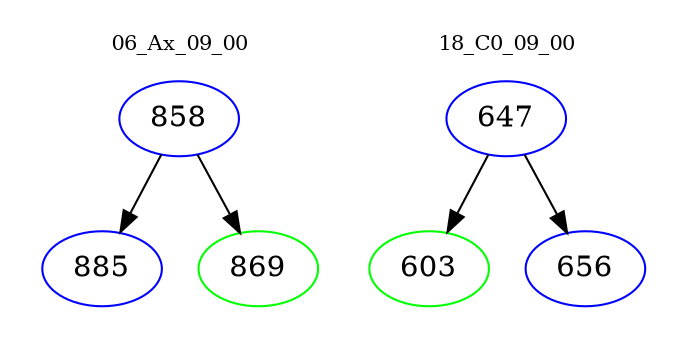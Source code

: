 digraph{
subgraph cluster_0 {
color = white
label = "06_Ax_09_00";
fontsize=10;
T0_858 [label="858", color="blue"]
T0_858 -> T0_885 [color="black"]
T0_885 [label="885", color="blue"]
T0_858 -> T0_869 [color="black"]
T0_869 [label="869", color="green"]
}
subgraph cluster_1 {
color = white
label = "18_C0_09_00";
fontsize=10;
T1_647 [label="647", color="blue"]
T1_647 -> T1_603 [color="black"]
T1_603 [label="603", color="green"]
T1_647 -> T1_656 [color="black"]
T1_656 [label="656", color="blue"]
}
}
